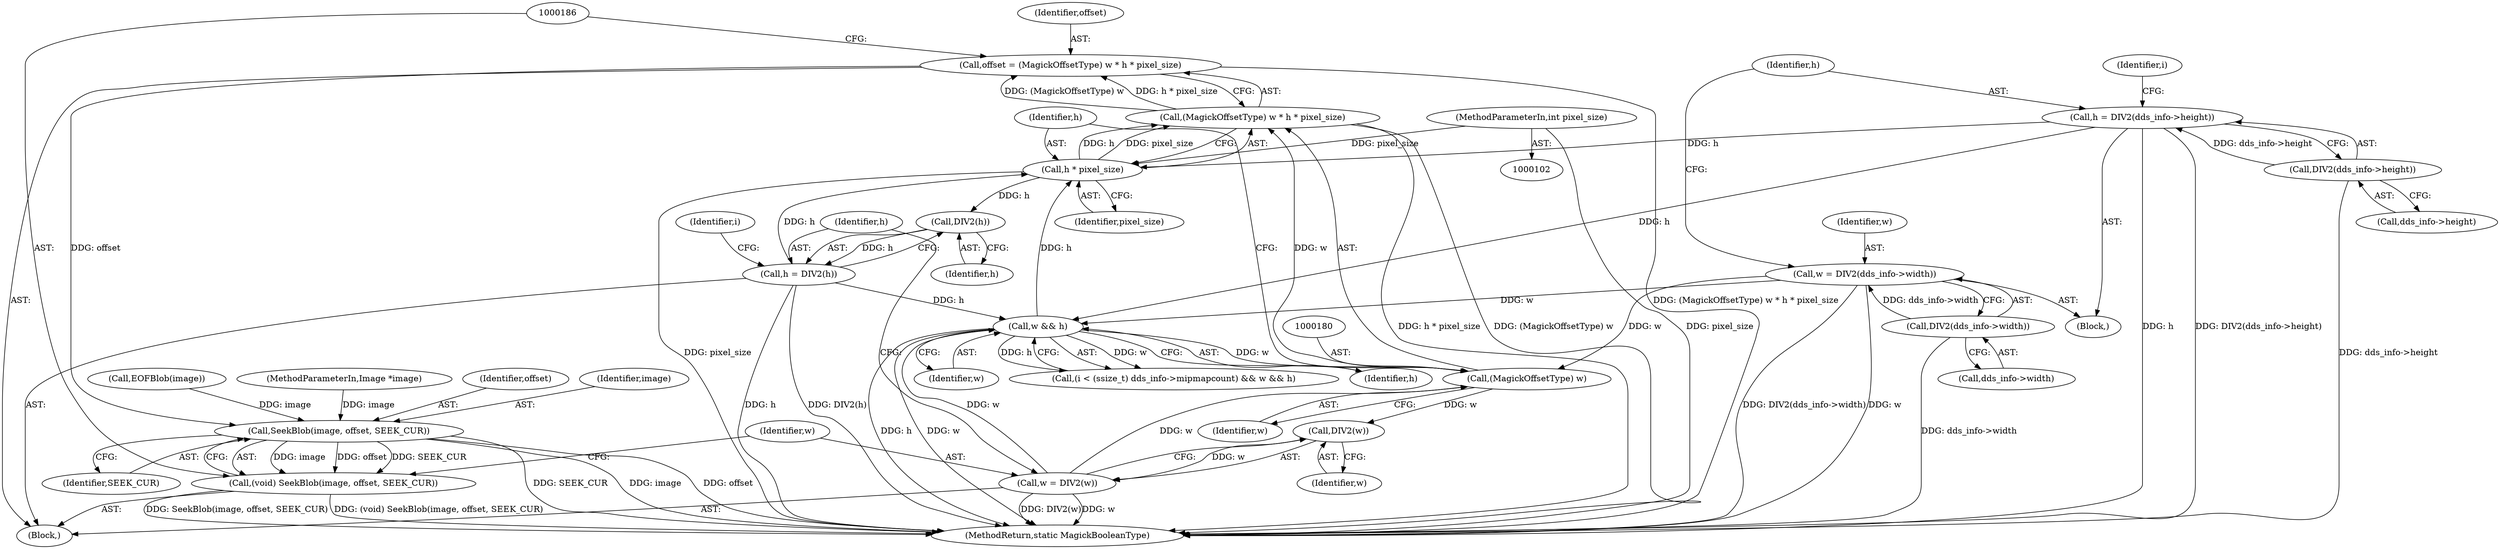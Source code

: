 digraph "0_ImageMagick_d7325bac173492b358417a0ad49fabad44447d52_6@integer" {
"1000176" [label="(Call,offset = (MagickOffsetType) w * h * pixel_size)"];
"1000178" [label="(Call,(MagickOffsetType) w * h * pixel_size)"];
"1000179" [label="(Call,(MagickOffsetType) w)"];
"1000170" [label="(Call,w && h)"];
"1000146" [label="(Call,w = DIV2(dds_info->width))"];
"1000148" [label="(Call,DIV2(dds_info->width))"];
"1000191" [label="(Call,w = DIV2(w))"];
"1000193" [label="(Call,DIV2(w))"];
"1000152" [label="(Call,h = DIV2(dds_info->height))"];
"1000154" [label="(Call,DIV2(dds_info->height))"];
"1000195" [label="(Call,h = DIV2(h))"];
"1000197" [label="(Call,DIV2(h))"];
"1000182" [label="(Call,h * pixel_size)"];
"1000105" [label="(MethodParameterIn,int pixel_size)"];
"1000187" [label="(Call,SeekBlob(image, offset, SEEK_CUR))"];
"1000185" [label="(Call,(void) SeekBlob(image, offset, SEEK_CUR))"];
"1000171" [label="(Identifier,w)"];
"1000149" [label="(Call,dds_info->width)"];
"1000176" [label="(Call,offset = (MagickOffsetType) w * h * pixel_size)"];
"1000201" [label="(MethodReturn,static MagickBooleanType)"];
"1000162" [label="(Call,(i < (ssize_t) dds_info->mipmapcount) && w && h)"];
"1000146" [label="(Call,w = DIV2(dds_info->width))"];
"1000193" [label="(Call,DIV2(w))"];
"1000147" [label="(Identifier,w)"];
"1000153" [label="(Identifier,h)"];
"1000160" [label="(Identifier,i)"];
"1000198" [label="(Identifier,h)"];
"1000184" [label="(Identifier,pixel_size)"];
"1000197" [label="(Call,DIV2(h))"];
"1000152" [label="(Call,h = DIV2(dds_info->height))"];
"1000189" [label="(Identifier,offset)"];
"1000175" [label="(Block,)"];
"1000177" [label="(Identifier,offset)"];
"1000192" [label="(Identifier,w)"];
"1000178" [label="(Call,(MagickOffsetType) w * h * pixel_size)"];
"1000195" [label="(Call,h = DIV2(h))"];
"1000194" [label="(Identifier,w)"];
"1000105" [label="(MethodParameterIn,int pixel_size)"];
"1000182" [label="(Call,h * pixel_size)"];
"1000170" [label="(Call,w && h)"];
"1000190" [label="(Identifier,SEEK_CUR)"];
"1000191" [label="(Call,w = DIV2(w))"];
"1000188" [label="(Identifier,image)"];
"1000187" [label="(Call,SeekBlob(image, offset, SEEK_CUR))"];
"1000148" [label="(Call,DIV2(dds_info->width))"];
"1000155" [label="(Call,dds_info->height)"];
"1000183" [label="(Identifier,h)"];
"1000133" [label="(Call,EOFBlob(image))"];
"1000179" [label="(Call,(MagickOffsetType) w)"];
"1000154" [label="(Call,DIV2(dds_info->height))"];
"1000172" [label="(Identifier,h)"];
"1000103" [label="(MethodParameterIn,Image *image)"];
"1000196" [label="(Identifier,h)"];
"1000181" [label="(Identifier,w)"];
"1000185" [label="(Call,(void) SeekBlob(image, offset, SEEK_CUR))"];
"1000174" [label="(Identifier,i)"];
"1000130" [label="(Block,)"];
"1000176" -> "1000175"  [label="AST: "];
"1000176" -> "1000178"  [label="CFG: "];
"1000177" -> "1000176"  [label="AST: "];
"1000178" -> "1000176"  [label="AST: "];
"1000186" -> "1000176"  [label="CFG: "];
"1000176" -> "1000201"  [label="DDG: (MagickOffsetType) w * h * pixel_size"];
"1000178" -> "1000176"  [label="DDG: (MagickOffsetType) w"];
"1000178" -> "1000176"  [label="DDG: h * pixel_size"];
"1000176" -> "1000187"  [label="DDG: offset"];
"1000178" -> "1000182"  [label="CFG: "];
"1000179" -> "1000178"  [label="AST: "];
"1000182" -> "1000178"  [label="AST: "];
"1000178" -> "1000201"  [label="DDG: h * pixel_size"];
"1000178" -> "1000201"  [label="DDG: (MagickOffsetType) w"];
"1000179" -> "1000178"  [label="DDG: w"];
"1000182" -> "1000178"  [label="DDG: h"];
"1000182" -> "1000178"  [label="DDG: pixel_size"];
"1000179" -> "1000181"  [label="CFG: "];
"1000180" -> "1000179"  [label="AST: "];
"1000181" -> "1000179"  [label="AST: "];
"1000183" -> "1000179"  [label="CFG: "];
"1000170" -> "1000179"  [label="DDG: w"];
"1000146" -> "1000179"  [label="DDG: w"];
"1000191" -> "1000179"  [label="DDG: w"];
"1000179" -> "1000193"  [label="DDG: w"];
"1000170" -> "1000162"  [label="AST: "];
"1000170" -> "1000171"  [label="CFG: "];
"1000170" -> "1000172"  [label="CFG: "];
"1000171" -> "1000170"  [label="AST: "];
"1000172" -> "1000170"  [label="AST: "];
"1000162" -> "1000170"  [label="CFG: "];
"1000170" -> "1000201"  [label="DDG: w"];
"1000170" -> "1000201"  [label="DDG: h"];
"1000170" -> "1000162"  [label="DDG: w"];
"1000170" -> "1000162"  [label="DDG: h"];
"1000146" -> "1000170"  [label="DDG: w"];
"1000191" -> "1000170"  [label="DDG: w"];
"1000152" -> "1000170"  [label="DDG: h"];
"1000195" -> "1000170"  [label="DDG: h"];
"1000170" -> "1000182"  [label="DDG: h"];
"1000146" -> "1000130"  [label="AST: "];
"1000146" -> "1000148"  [label="CFG: "];
"1000147" -> "1000146"  [label="AST: "];
"1000148" -> "1000146"  [label="AST: "];
"1000153" -> "1000146"  [label="CFG: "];
"1000146" -> "1000201"  [label="DDG: DIV2(dds_info->width)"];
"1000146" -> "1000201"  [label="DDG: w"];
"1000148" -> "1000146"  [label="DDG: dds_info->width"];
"1000148" -> "1000149"  [label="CFG: "];
"1000149" -> "1000148"  [label="AST: "];
"1000148" -> "1000201"  [label="DDG: dds_info->width"];
"1000191" -> "1000175"  [label="AST: "];
"1000191" -> "1000193"  [label="CFG: "];
"1000192" -> "1000191"  [label="AST: "];
"1000193" -> "1000191"  [label="AST: "];
"1000196" -> "1000191"  [label="CFG: "];
"1000191" -> "1000201"  [label="DDG: DIV2(w)"];
"1000191" -> "1000201"  [label="DDG: w"];
"1000193" -> "1000191"  [label="DDG: w"];
"1000193" -> "1000194"  [label="CFG: "];
"1000194" -> "1000193"  [label="AST: "];
"1000152" -> "1000130"  [label="AST: "];
"1000152" -> "1000154"  [label="CFG: "];
"1000153" -> "1000152"  [label="AST: "];
"1000154" -> "1000152"  [label="AST: "];
"1000160" -> "1000152"  [label="CFG: "];
"1000152" -> "1000201"  [label="DDG: h"];
"1000152" -> "1000201"  [label="DDG: DIV2(dds_info->height)"];
"1000154" -> "1000152"  [label="DDG: dds_info->height"];
"1000152" -> "1000182"  [label="DDG: h"];
"1000154" -> "1000155"  [label="CFG: "];
"1000155" -> "1000154"  [label="AST: "];
"1000154" -> "1000201"  [label="DDG: dds_info->height"];
"1000195" -> "1000175"  [label="AST: "];
"1000195" -> "1000197"  [label="CFG: "];
"1000196" -> "1000195"  [label="AST: "];
"1000197" -> "1000195"  [label="AST: "];
"1000174" -> "1000195"  [label="CFG: "];
"1000195" -> "1000201"  [label="DDG: DIV2(h)"];
"1000195" -> "1000201"  [label="DDG: h"];
"1000195" -> "1000182"  [label="DDG: h"];
"1000197" -> "1000195"  [label="DDG: h"];
"1000197" -> "1000198"  [label="CFG: "];
"1000198" -> "1000197"  [label="AST: "];
"1000182" -> "1000197"  [label="DDG: h"];
"1000182" -> "1000184"  [label="CFG: "];
"1000183" -> "1000182"  [label="AST: "];
"1000184" -> "1000182"  [label="AST: "];
"1000182" -> "1000201"  [label="DDG: pixel_size"];
"1000105" -> "1000182"  [label="DDG: pixel_size"];
"1000105" -> "1000102"  [label="AST: "];
"1000105" -> "1000201"  [label="DDG: pixel_size"];
"1000187" -> "1000185"  [label="AST: "];
"1000187" -> "1000190"  [label="CFG: "];
"1000188" -> "1000187"  [label="AST: "];
"1000189" -> "1000187"  [label="AST: "];
"1000190" -> "1000187"  [label="AST: "];
"1000185" -> "1000187"  [label="CFG: "];
"1000187" -> "1000201"  [label="DDG: SEEK_CUR"];
"1000187" -> "1000201"  [label="DDG: image"];
"1000187" -> "1000201"  [label="DDG: offset"];
"1000187" -> "1000185"  [label="DDG: image"];
"1000187" -> "1000185"  [label="DDG: offset"];
"1000187" -> "1000185"  [label="DDG: SEEK_CUR"];
"1000133" -> "1000187"  [label="DDG: image"];
"1000103" -> "1000187"  [label="DDG: image"];
"1000185" -> "1000175"  [label="AST: "];
"1000186" -> "1000185"  [label="AST: "];
"1000192" -> "1000185"  [label="CFG: "];
"1000185" -> "1000201"  [label="DDG: (void) SeekBlob(image, offset, SEEK_CUR)"];
"1000185" -> "1000201"  [label="DDG: SeekBlob(image, offset, SEEK_CUR)"];
}
